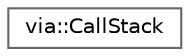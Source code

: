 digraph "Graphical Class Hierarchy"
{
 // LATEX_PDF_SIZE
  bgcolor="transparent";
  edge [fontname=Helvetica,fontsize=10,labelfontname=Helvetica,labelfontsize=10];
  node [fontname=Helvetica,fontsize=10,shape=box,height=0.2,width=0.4];
  rankdir="LR";
  Node0 [id="Node000000",label="via::CallStack",height=0.2,width=0.4,color="grey40", fillcolor="white", style="filled",URL="$structvia_1_1CallStack.html",tooltip=" "];
}
